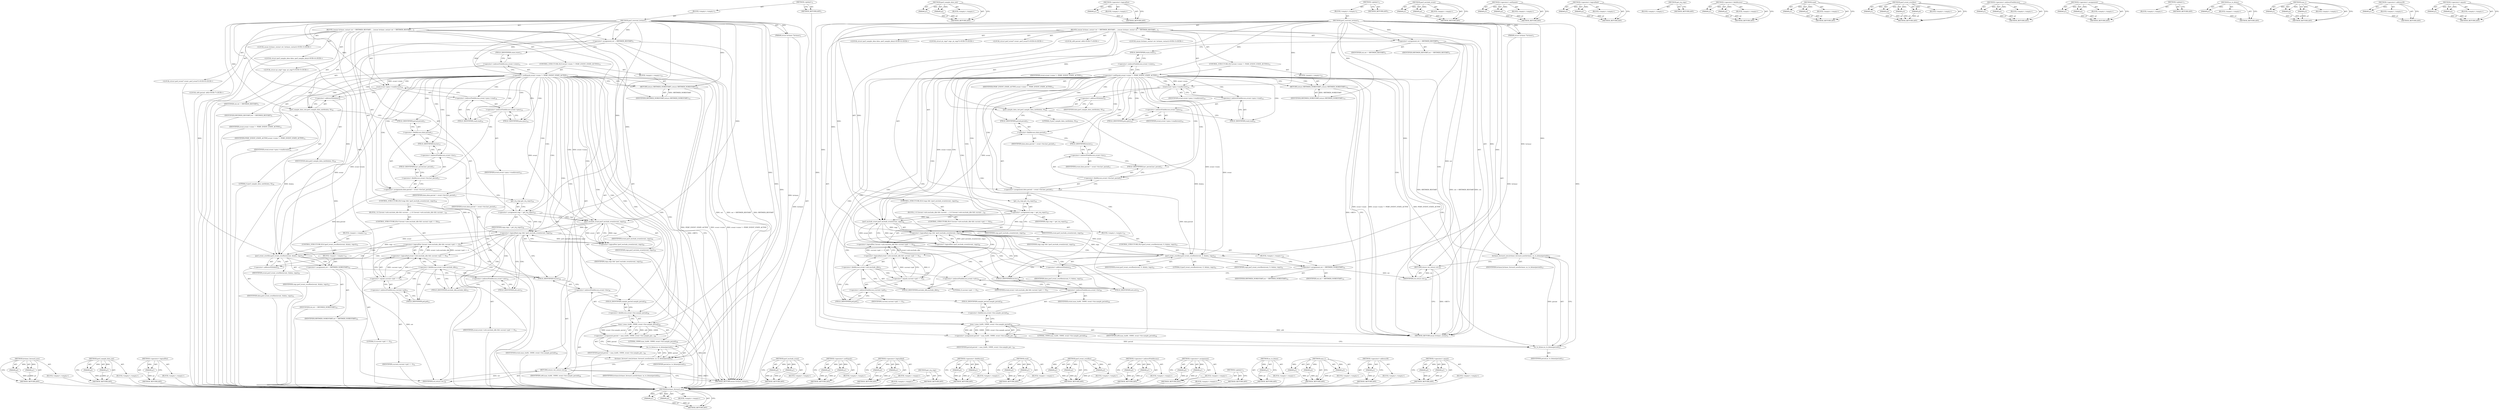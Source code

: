 digraph "&lt;operator&gt;.equals" {
vulnerable_200 [label=<(METHOD,hrtimer_forward_now)>];
vulnerable_201 [label=<(PARAM,p1)>];
vulnerable_202 [label=<(PARAM,p2)>];
vulnerable_203 [label=<(BLOCK,&lt;empty&gt;,&lt;empty&gt;)>];
vulnerable_204 [label=<(METHOD_RETURN,ANY)>];
vulnerable_151 [label=<(METHOD,perf_sample_data_init)>];
vulnerable_152 [label=<(PARAM,p1)>];
vulnerable_153 [label=<(PARAM,p2)>];
vulnerable_154 [label=<(BLOCK,&lt;empty&gt;,&lt;empty&gt;)>];
vulnerable_155 [label=<(METHOD_RETURN,ANY)>];
vulnerable_173 [label=<(METHOD,&lt;operator&gt;.logicalNot)>];
vulnerable_174 [label=<(PARAM,p1)>];
vulnerable_175 [label=<(BLOCK,&lt;empty&gt;,&lt;empty&gt;)>];
vulnerable_176 [label=<(METHOD_RETURN,ANY)>];
vulnerable_6 [label=<(METHOD,&lt;global&gt;)<SUB>1</SUB>>];
vulnerable_7 [label=<(BLOCK,&lt;empty&gt;,&lt;empty&gt;)<SUB>1</SUB>>];
vulnerable_8 [label=<(METHOD,perf_swevent_hrtimer)<SUB>1</SUB>>];
vulnerable_9 [label=<(PARAM,struct hrtimer *hrtimer)<SUB>1</SUB>>];
vulnerable_10 [label=<(BLOCK,{
	enum hrtimer_restart ret = HRTIMER_RESTART;
...,{
	enum hrtimer_restart ret = HRTIMER_RESTART;
...)<SUB>2</SUB>>];
vulnerable_11 [label="<(LOCAL,enum hrtimer_restart ret: hrtimer_restart)<SUB>3</SUB>>"];
vulnerable_12 [label=<(&lt;operator&gt;.assignment,ret = HRTIMER_RESTART)<SUB>3</SUB>>];
vulnerable_13 [label=<(IDENTIFIER,ret,ret = HRTIMER_RESTART)<SUB>3</SUB>>];
vulnerable_14 [label=<(IDENTIFIER,HRTIMER_RESTART,ret = HRTIMER_RESTART)<SUB>3</SUB>>];
vulnerable_15 [label="<(LOCAL,struct perf_sample_data data: perf_sample_data)<SUB>4</SUB>>"];
vulnerable_16 [label="<(LOCAL,struct pt_regs* regs: pt_regs*)<SUB>5</SUB>>"];
vulnerable_17 [label="<(LOCAL,struct perf_event* event: perf_event*)<SUB>6</SUB>>"];
vulnerable_18 [label="<(LOCAL,u64 period: u64)<SUB>7</SUB>>"];
vulnerable_19 [label=<(CONTROL_STRUCTURE,IF,if (event-&gt;state != PERF_EVENT_STATE_ACTIVE))<SUB>11</SUB>>];
vulnerable_20 [label=<(&lt;operator&gt;.notEquals,event-&gt;state != PERF_EVENT_STATE_ACTIVE)<SUB>11</SUB>>];
vulnerable_21 [label=<(&lt;operator&gt;.indirectFieldAccess,event-&gt;state)<SUB>11</SUB>>];
vulnerable_22 [label=<(IDENTIFIER,event,event-&gt;state != PERF_EVENT_STATE_ACTIVE)<SUB>11</SUB>>];
vulnerable_23 [label=<(FIELD_IDENTIFIER,state,state)<SUB>11</SUB>>];
vulnerable_24 [label=<(IDENTIFIER,PERF_EVENT_STATE_ACTIVE,event-&gt;state != PERF_EVENT_STATE_ACTIVE)<SUB>11</SUB>>];
vulnerable_25 [label=<(BLOCK,&lt;empty&gt;,&lt;empty&gt;)<SUB>12</SUB>>];
vulnerable_26 [label=<(RETURN,return HRTIMER_NORESTART;,return HRTIMER_NORESTART;)<SUB>12</SUB>>];
vulnerable_27 [label=<(IDENTIFIER,HRTIMER_NORESTART,return HRTIMER_NORESTART;)<SUB>12</SUB>>];
vulnerable_28 [label=<(read,event-&gt;pmu-&gt;read(event))<SUB>14</SUB>>];
vulnerable_29 [label=<(&lt;operator&gt;.indirectFieldAccess,event-&gt;pmu-&gt;read)<SUB>14</SUB>>];
vulnerable_30 [label=<(&lt;operator&gt;.indirectFieldAccess,event-&gt;pmu)<SUB>14</SUB>>];
vulnerable_31 [label=<(IDENTIFIER,event,event-&gt;pmu-&gt;read(event))<SUB>14</SUB>>];
vulnerable_32 [label=<(FIELD_IDENTIFIER,pmu,pmu)<SUB>14</SUB>>];
vulnerable_33 [label=<(FIELD_IDENTIFIER,read,read)<SUB>14</SUB>>];
vulnerable_34 [label=<(IDENTIFIER,event,event-&gt;pmu-&gt;read(event))<SUB>14</SUB>>];
vulnerable_35 [label=<(perf_sample_data_init,perf_sample_data_init(&amp;data, 0))<SUB>16</SUB>>];
vulnerable_36 [label=<(&lt;operator&gt;.addressOf,&amp;data)<SUB>16</SUB>>];
vulnerable_37 [label=<(IDENTIFIER,data,perf_sample_data_init(&amp;data, 0))<SUB>16</SUB>>];
vulnerable_38 [label=<(LITERAL,0,perf_sample_data_init(&amp;data, 0))<SUB>16</SUB>>];
vulnerable_39 [label=<(&lt;operator&gt;.assignment,data.period = event-&gt;hw.last_period)<SUB>17</SUB>>];
vulnerable_40 [label=<(&lt;operator&gt;.fieldAccess,data.period)<SUB>17</SUB>>];
vulnerable_41 [label=<(IDENTIFIER,data,data.period = event-&gt;hw.last_period)<SUB>17</SUB>>];
vulnerable_42 [label=<(FIELD_IDENTIFIER,period,period)<SUB>17</SUB>>];
vulnerable_43 [label=<(&lt;operator&gt;.fieldAccess,event-&gt;hw.last_period)<SUB>17</SUB>>];
vulnerable_44 [label=<(&lt;operator&gt;.indirectFieldAccess,event-&gt;hw)<SUB>17</SUB>>];
vulnerable_45 [label=<(IDENTIFIER,event,data.period = event-&gt;hw.last_period)<SUB>17</SUB>>];
vulnerable_46 [label=<(FIELD_IDENTIFIER,hw,hw)<SUB>17</SUB>>];
vulnerable_47 [label=<(FIELD_IDENTIFIER,last_period,last_period)<SUB>17</SUB>>];
vulnerable_48 [label=<(&lt;operator&gt;.assignment,regs = get_irq_regs())<SUB>18</SUB>>];
vulnerable_49 [label=<(IDENTIFIER,regs,regs = get_irq_regs())<SUB>18</SUB>>];
vulnerable_50 [label=<(get_irq_regs,get_irq_regs())<SUB>18</SUB>>];
vulnerable_51 [label=<(CONTROL_STRUCTURE,IF,if (regs &amp;&amp; !perf_exclude_event(event, regs)))<SUB>20</SUB>>];
vulnerable_52 [label=<(&lt;operator&gt;.logicalAnd,regs &amp;&amp; !perf_exclude_event(event, regs))<SUB>20</SUB>>];
vulnerable_53 [label=<(IDENTIFIER,regs,regs &amp;&amp; !perf_exclude_event(event, regs))<SUB>20</SUB>>];
vulnerable_54 [label=<(&lt;operator&gt;.logicalNot,!perf_exclude_event(event, regs))<SUB>20</SUB>>];
vulnerable_55 [label=<(perf_exclude_event,perf_exclude_event(event, regs))<SUB>20</SUB>>];
vulnerable_56 [label=<(IDENTIFIER,event,perf_exclude_event(event, regs))<SUB>20</SUB>>];
vulnerable_57 [label=<(IDENTIFIER,regs,perf_exclude_event(event, regs))<SUB>20</SUB>>];
vulnerable_58 [label=<(BLOCK,{
 		if (!(event-&gt;attr.exclude_idle &amp;&amp; current-...,{
 		if (!(event-&gt;attr.exclude_idle &amp;&amp; current-...)<SUB>20</SUB>>];
vulnerable_59 [label=<(CONTROL_STRUCTURE,IF,if (!(event-&gt;attr.exclude_idle &amp;&amp; current-&gt;pid == 0)))<SUB>21</SUB>>];
vulnerable_60 [label=<(&lt;operator&gt;.logicalNot,!(event-&gt;attr.exclude_idle &amp;&amp; current-&gt;pid == 0))<SUB>21</SUB>>];
vulnerable_61 [label=<(&lt;operator&gt;.logicalAnd,event-&gt;attr.exclude_idle &amp;&amp; current-&gt;pid == 0)<SUB>21</SUB>>];
vulnerable_62 [label=<(&lt;operator&gt;.fieldAccess,event-&gt;attr.exclude_idle)<SUB>21</SUB>>];
vulnerable_63 [label=<(&lt;operator&gt;.indirectFieldAccess,event-&gt;attr)<SUB>21</SUB>>];
vulnerable_64 [label=<(IDENTIFIER,event,event-&gt;attr.exclude_idle &amp;&amp; current-&gt;pid == 0)<SUB>21</SUB>>];
vulnerable_65 [label=<(FIELD_IDENTIFIER,attr,attr)<SUB>21</SUB>>];
vulnerable_66 [label=<(FIELD_IDENTIFIER,exclude_idle,exclude_idle)<SUB>21</SUB>>];
vulnerable_67 [label=<(&lt;operator&gt;.equals,current-&gt;pid == 0)<SUB>21</SUB>>];
vulnerable_68 [label=<(&lt;operator&gt;.indirectFieldAccess,current-&gt;pid)<SUB>21</SUB>>];
vulnerable_69 [label=<(IDENTIFIER,current,current-&gt;pid == 0)<SUB>21</SUB>>];
vulnerable_70 [label=<(FIELD_IDENTIFIER,pid,pid)<SUB>21</SUB>>];
vulnerable_71 [label=<(LITERAL,0,current-&gt;pid == 0)<SUB>21</SUB>>];
vulnerable_72 [label=<(BLOCK,&lt;empty&gt;,&lt;empty&gt;)<SUB>22</SUB>>];
vulnerable_73 [label=<(CONTROL_STRUCTURE,IF,if (perf_event_overflow(event, 0, &amp;data, regs)))<SUB>22</SUB>>];
vulnerable_74 [label=<(perf_event_overflow,perf_event_overflow(event, 0, &amp;data, regs))<SUB>22</SUB>>];
vulnerable_75 [label=<(IDENTIFIER,event,perf_event_overflow(event, 0, &amp;data, regs))<SUB>22</SUB>>];
vulnerable_76 [label=<(LITERAL,0,perf_event_overflow(event, 0, &amp;data, regs))<SUB>22</SUB>>];
vulnerable_77 [label=<(&lt;operator&gt;.addressOf,&amp;data)<SUB>22</SUB>>];
vulnerable_78 [label=<(IDENTIFIER,data,perf_event_overflow(event, 0, &amp;data, regs))<SUB>22</SUB>>];
vulnerable_79 [label=<(IDENTIFIER,regs,perf_event_overflow(event, 0, &amp;data, regs))<SUB>22</SUB>>];
vulnerable_80 [label=<(BLOCK,&lt;empty&gt;,&lt;empty&gt;)<SUB>23</SUB>>];
vulnerable_81 [label=<(&lt;operator&gt;.assignment,ret = HRTIMER_NORESTART)<SUB>23</SUB>>];
vulnerable_82 [label=<(IDENTIFIER,ret,ret = HRTIMER_NORESTART)<SUB>23</SUB>>];
vulnerable_83 [label=<(IDENTIFIER,HRTIMER_NORESTART,ret = HRTIMER_NORESTART)<SUB>23</SUB>>];
vulnerable_84 [label=<(&lt;operator&gt;.assignment,period = max_t(u64, 10000, event-&gt;hw.sample_per...)<SUB>26</SUB>>];
vulnerable_85 [label=<(IDENTIFIER,period,period = max_t(u64, 10000, event-&gt;hw.sample_per...)<SUB>26</SUB>>];
vulnerable_86 [label=<(max_t,max_t(u64, 10000, event-&gt;hw.sample_period))<SUB>26</SUB>>];
vulnerable_87 [label=<(IDENTIFIER,u64,max_t(u64, 10000, event-&gt;hw.sample_period))<SUB>26</SUB>>];
vulnerable_88 [label=<(LITERAL,10000,max_t(u64, 10000, event-&gt;hw.sample_period))<SUB>26</SUB>>];
vulnerable_89 [label=<(&lt;operator&gt;.fieldAccess,event-&gt;hw.sample_period)<SUB>26</SUB>>];
vulnerable_90 [label=<(&lt;operator&gt;.indirectFieldAccess,event-&gt;hw)<SUB>26</SUB>>];
vulnerable_91 [label=<(IDENTIFIER,event,max_t(u64, 10000, event-&gt;hw.sample_period))<SUB>26</SUB>>];
vulnerable_92 [label=<(FIELD_IDENTIFIER,hw,hw)<SUB>26</SUB>>];
vulnerable_93 [label=<(FIELD_IDENTIFIER,sample_period,sample_period)<SUB>26</SUB>>];
vulnerable_94 [label=<(hrtimer_forward_now,hrtimer_forward_now(hrtimer, ns_to_ktime(period)))<SUB>27</SUB>>];
vulnerable_95 [label=<(IDENTIFIER,hrtimer,hrtimer_forward_now(hrtimer, ns_to_ktime(period)))<SUB>27</SUB>>];
vulnerable_96 [label=<(ns_to_ktime,ns_to_ktime(period))<SUB>27</SUB>>];
vulnerable_97 [label=<(IDENTIFIER,period,ns_to_ktime(period))<SUB>27</SUB>>];
vulnerable_98 [label=<(RETURN,return ret;,return ret;)<SUB>29</SUB>>];
vulnerable_99 [label=<(IDENTIFIER,ret,return ret;)<SUB>29</SUB>>];
vulnerable_100 [label=<(METHOD_RETURN,enum hrtimer_restart)<SUB>1</SUB>>];
vulnerable_102 [label=<(METHOD_RETURN,ANY)<SUB>1</SUB>>];
vulnerable_177 [label=<(METHOD,perf_exclude_event)>];
vulnerable_178 [label=<(PARAM,p1)>];
vulnerable_179 [label=<(PARAM,p2)>];
vulnerable_180 [label=<(BLOCK,&lt;empty&gt;,&lt;empty&gt;)>];
vulnerable_181 [label=<(METHOD_RETURN,ANY)>];
vulnerable_136 [label=<(METHOD,&lt;operator&gt;.notEquals)>];
vulnerable_137 [label=<(PARAM,p1)>];
vulnerable_138 [label=<(PARAM,p2)>];
vulnerable_139 [label=<(BLOCK,&lt;empty&gt;,&lt;empty&gt;)>];
vulnerable_140 [label=<(METHOD_RETURN,ANY)>];
vulnerable_168 [label=<(METHOD,&lt;operator&gt;.logicalAnd)>];
vulnerable_169 [label=<(PARAM,p1)>];
vulnerable_170 [label=<(PARAM,p2)>];
vulnerable_171 [label=<(BLOCK,&lt;empty&gt;,&lt;empty&gt;)>];
vulnerable_172 [label=<(METHOD_RETURN,ANY)>];
vulnerable_165 [label=<(METHOD,get_irq_regs)>];
vulnerable_166 [label=<(BLOCK,&lt;empty&gt;,&lt;empty&gt;)>];
vulnerable_167 [label=<(METHOD_RETURN,ANY)>];
vulnerable_160 [label=<(METHOD,&lt;operator&gt;.fieldAccess)>];
vulnerable_161 [label=<(PARAM,p1)>];
vulnerable_162 [label=<(PARAM,p2)>];
vulnerable_163 [label=<(BLOCK,&lt;empty&gt;,&lt;empty&gt;)>];
vulnerable_164 [label=<(METHOD_RETURN,ANY)>];
vulnerable_146 [label=<(METHOD,read)>];
vulnerable_147 [label=<(PARAM,p1)>];
vulnerable_148 [label=<(PARAM,p2)>];
vulnerable_149 [label=<(BLOCK,&lt;empty&gt;,&lt;empty&gt;)>];
vulnerable_150 [label=<(METHOD_RETURN,ANY)>];
vulnerable_187 [label=<(METHOD,perf_event_overflow)>];
vulnerable_188 [label=<(PARAM,p1)>];
vulnerable_189 [label=<(PARAM,p2)>];
vulnerable_190 [label=<(PARAM,p3)>];
vulnerable_191 [label=<(PARAM,p4)>];
vulnerable_192 [label=<(BLOCK,&lt;empty&gt;,&lt;empty&gt;)>];
vulnerable_193 [label=<(METHOD_RETURN,ANY)>];
vulnerable_141 [label=<(METHOD,&lt;operator&gt;.indirectFieldAccess)>];
vulnerable_142 [label=<(PARAM,p1)>];
vulnerable_143 [label=<(PARAM,p2)>];
vulnerable_144 [label=<(BLOCK,&lt;empty&gt;,&lt;empty&gt;)>];
vulnerable_145 [label=<(METHOD_RETURN,ANY)>];
vulnerable_131 [label=<(METHOD,&lt;operator&gt;.assignment)>];
vulnerable_132 [label=<(PARAM,p1)>];
vulnerable_133 [label=<(PARAM,p2)>];
vulnerable_134 [label=<(BLOCK,&lt;empty&gt;,&lt;empty&gt;)>];
vulnerable_135 [label=<(METHOD_RETURN,ANY)>];
vulnerable_125 [label=<(METHOD,&lt;global&gt;)<SUB>1</SUB>>];
vulnerable_126 [label=<(BLOCK,&lt;empty&gt;,&lt;empty&gt;)>];
vulnerable_127 [label=<(METHOD_RETURN,ANY)>];
vulnerable_205 [label=<(METHOD,ns_to_ktime)>];
vulnerable_206 [label=<(PARAM,p1)>];
vulnerable_207 [label=<(BLOCK,&lt;empty&gt;,&lt;empty&gt;)>];
vulnerable_208 [label=<(METHOD_RETURN,ANY)>];
vulnerable_194 [label=<(METHOD,max_t)>];
vulnerable_195 [label=<(PARAM,p1)>];
vulnerable_196 [label=<(PARAM,p2)>];
vulnerable_197 [label=<(PARAM,p3)>];
vulnerable_198 [label=<(BLOCK,&lt;empty&gt;,&lt;empty&gt;)>];
vulnerable_199 [label=<(METHOD_RETURN,ANY)>];
vulnerable_156 [label=<(METHOD,&lt;operator&gt;.addressOf)>];
vulnerable_157 [label=<(PARAM,p1)>];
vulnerable_158 [label=<(BLOCK,&lt;empty&gt;,&lt;empty&gt;)>];
vulnerable_159 [label=<(METHOD_RETURN,ANY)>];
vulnerable_182 [label=<(METHOD,&lt;operator&gt;.equals)>];
vulnerable_183 [label=<(PARAM,p1)>];
vulnerable_184 [label=<(PARAM,p2)>];
vulnerable_185 [label=<(BLOCK,&lt;empty&gt;,&lt;empty&gt;)>];
vulnerable_186 [label=<(METHOD_RETURN,ANY)>];
fixed_198 [label=<(METHOD,hrtimer_forward_now)>];
fixed_199 [label=<(PARAM,p1)>];
fixed_200 [label=<(PARAM,p2)>];
fixed_201 [label=<(BLOCK,&lt;empty&gt;,&lt;empty&gt;)>];
fixed_202 [label=<(METHOD_RETURN,ANY)>];
fixed_150 [label=<(METHOD,perf_sample_data_init)>];
fixed_151 [label=<(PARAM,p1)>];
fixed_152 [label=<(PARAM,p2)>];
fixed_153 [label=<(BLOCK,&lt;empty&gt;,&lt;empty&gt;)>];
fixed_154 [label=<(METHOD_RETURN,ANY)>];
fixed_172 [label=<(METHOD,&lt;operator&gt;.logicalNot)>];
fixed_173 [label=<(PARAM,p1)>];
fixed_174 [label=<(BLOCK,&lt;empty&gt;,&lt;empty&gt;)>];
fixed_175 [label=<(METHOD_RETURN,ANY)>];
fixed_6 [label=<(METHOD,&lt;global&gt;)<SUB>1</SUB>>];
fixed_7 [label=<(BLOCK,&lt;empty&gt;,&lt;empty&gt;)<SUB>1</SUB>>];
fixed_8 [label=<(METHOD,perf_swevent_hrtimer)<SUB>1</SUB>>];
fixed_9 [label=<(PARAM,struct hrtimer *hrtimer)<SUB>1</SUB>>];
fixed_10 [label=<(BLOCK,{
	enum hrtimer_restart ret = HRTIMER_RESTART;
...,{
	enum hrtimer_restart ret = HRTIMER_RESTART;
...)<SUB>2</SUB>>];
fixed_11 [label="<(LOCAL,enum hrtimer_restart ret: hrtimer_restart)<SUB>3</SUB>>"];
fixed_12 [label=<(&lt;operator&gt;.assignment,ret = HRTIMER_RESTART)<SUB>3</SUB>>];
fixed_13 [label=<(IDENTIFIER,ret,ret = HRTIMER_RESTART)<SUB>3</SUB>>];
fixed_14 [label=<(IDENTIFIER,HRTIMER_RESTART,ret = HRTIMER_RESTART)<SUB>3</SUB>>];
fixed_15 [label="<(LOCAL,struct perf_sample_data data: perf_sample_data)<SUB>4</SUB>>"];
fixed_16 [label="<(LOCAL,struct pt_regs* regs: pt_regs*)<SUB>5</SUB>>"];
fixed_17 [label="<(LOCAL,struct perf_event* event: perf_event*)<SUB>6</SUB>>"];
fixed_18 [label="<(LOCAL,u64 period: u64)<SUB>7</SUB>>"];
fixed_19 [label=<(CONTROL_STRUCTURE,IF,if (event-&gt;state != PERF_EVENT_STATE_ACTIVE))<SUB>11</SUB>>];
fixed_20 [label=<(&lt;operator&gt;.notEquals,event-&gt;state != PERF_EVENT_STATE_ACTIVE)<SUB>11</SUB>>];
fixed_21 [label=<(&lt;operator&gt;.indirectFieldAccess,event-&gt;state)<SUB>11</SUB>>];
fixed_22 [label=<(IDENTIFIER,event,event-&gt;state != PERF_EVENT_STATE_ACTIVE)<SUB>11</SUB>>];
fixed_23 [label=<(FIELD_IDENTIFIER,state,state)<SUB>11</SUB>>];
fixed_24 [label=<(IDENTIFIER,PERF_EVENT_STATE_ACTIVE,event-&gt;state != PERF_EVENT_STATE_ACTIVE)<SUB>11</SUB>>];
fixed_25 [label=<(BLOCK,&lt;empty&gt;,&lt;empty&gt;)<SUB>12</SUB>>];
fixed_26 [label=<(RETURN,return HRTIMER_NORESTART;,return HRTIMER_NORESTART;)<SUB>12</SUB>>];
fixed_27 [label=<(IDENTIFIER,HRTIMER_NORESTART,return HRTIMER_NORESTART;)<SUB>12</SUB>>];
fixed_28 [label=<(read,event-&gt;pmu-&gt;read(event))<SUB>14</SUB>>];
fixed_29 [label=<(&lt;operator&gt;.indirectFieldAccess,event-&gt;pmu-&gt;read)<SUB>14</SUB>>];
fixed_30 [label=<(&lt;operator&gt;.indirectFieldAccess,event-&gt;pmu)<SUB>14</SUB>>];
fixed_31 [label=<(IDENTIFIER,event,event-&gt;pmu-&gt;read(event))<SUB>14</SUB>>];
fixed_32 [label=<(FIELD_IDENTIFIER,pmu,pmu)<SUB>14</SUB>>];
fixed_33 [label=<(FIELD_IDENTIFIER,read,read)<SUB>14</SUB>>];
fixed_34 [label=<(IDENTIFIER,event,event-&gt;pmu-&gt;read(event))<SUB>14</SUB>>];
fixed_35 [label=<(perf_sample_data_init,perf_sample_data_init(&amp;data, 0))<SUB>16</SUB>>];
fixed_36 [label=<(&lt;operator&gt;.addressOf,&amp;data)<SUB>16</SUB>>];
fixed_37 [label=<(IDENTIFIER,data,perf_sample_data_init(&amp;data, 0))<SUB>16</SUB>>];
fixed_38 [label=<(LITERAL,0,perf_sample_data_init(&amp;data, 0))<SUB>16</SUB>>];
fixed_39 [label=<(&lt;operator&gt;.assignment,data.period = event-&gt;hw.last_period)<SUB>17</SUB>>];
fixed_40 [label=<(&lt;operator&gt;.fieldAccess,data.period)<SUB>17</SUB>>];
fixed_41 [label=<(IDENTIFIER,data,data.period = event-&gt;hw.last_period)<SUB>17</SUB>>];
fixed_42 [label=<(FIELD_IDENTIFIER,period,period)<SUB>17</SUB>>];
fixed_43 [label=<(&lt;operator&gt;.fieldAccess,event-&gt;hw.last_period)<SUB>17</SUB>>];
fixed_44 [label=<(&lt;operator&gt;.indirectFieldAccess,event-&gt;hw)<SUB>17</SUB>>];
fixed_45 [label=<(IDENTIFIER,event,data.period = event-&gt;hw.last_period)<SUB>17</SUB>>];
fixed_46 [label=<(FIELD_IDENTIFIER,hw,hw)<SUB>17</SUB>>];
fixed_47 [label=<(FIELD_IDENTIFIER,last_period,last_period)<SUB>17</SUB>>];
fixed_48 [label=<(&lt;operator&gt;.assignment,regs = get_irq_regs())<SUB>18</SUB>>];
fixed_49 [label=<(IDENTIFIER,regs,regs = get_irq_regs())<SUB>18</SUB>>];
fixed_50 [label=<(get_irq_regs,get_irq_regs())<SUB>18</SUB>>];
fixed_51 [label=<(CONTROL_STRUCTURE,IF,if (regs &amp;&amp; !perf_exclude_event(event, regs)))<SUB>20</SUB>>];
fixed_52 [label=<(&lt;operator&gt;.logicalAnd,regs &amp;&amp; !perf_exclude_event(event, regs))<SUB>20</SUB>>];
fixed_53 [label=<(IDENTIFIER,regs,regs &amp;&amp; !perf_exclude_event(event, regs))<SUB>20</SUB>>];
fixed_54 [label=<(&lt;operator&gt;.logicalNot,!perf_exclude_event(event, regs))<SUB>20</SUB>>];
fixed_55 [label=<(perf_exclude_event,perf_exclude_event(event, regs))<SUB>20</SUB>>];
fixed_56 [label=<(IDENTIFIER,event,perf_exclude_event(event, regs))<SUB>20</SUB>>];
fixed_57 [label=<(IDENTIFIER,regs,perf_exclude_event(event, regs))<SUB>20</SUB>>];
fixed_58 [label=<(BLOCK,{
 		if (!(event-&gt;attr.exclude_idle &amp;&amp; current-...,{
 		if (!(event-&gt;attr.exclude_idle &amp;&amp; current-...)<SUB>20</SUB>>];
fixed_59 [label=<(CONTROL_STRUCTURE,IF,if (!(event-&gt;attr.exclude_idle &amp;&amp; current-&gt;pid == 0)))<SUB>21</SUB>>];
fixed_60 [label=<(&lt;operator&gt;.logicalNot,!(event-&gt;attr.exclude_idle &amp;&amp; current-&gt;pid == 0))<SUB>21</SUB>>];
fixed_61 [label=<(&lt;operator&gt;.logicalAnd,event-&gt;attr.exclude_idle &amp;&amp; current-&gt;pid == 0)<SUB>21</SUB>>];
fixed_62 [label=<(&lt;operator&gt;.fieldAccess,event-&gt;attr.exclude_idle)<SUB>21</SUB>>];
fixed_63 [label=<(&lt;operator&gt;.indirectFieldAccess,event-&gt;attr)<SUB>21</SUB>>];
fixed_64 [label=<(IDENTIFIER,event,event-&gt;attr.exclude_idle &amp;&amp; current-&gt;pid == 0)<SUB>21</SUB>>];
fixed_65 [label=<(FIELD_IDENTIFIER,attr,attr)<SUB>21</SUB>>];
fixed_66 [label=<(FIELD_IDENTIFIER,exclude_idle,exclude_idle)<SUB>21</SUB>>];
fixed_67 [label=<(&lt;operator&gt;.equals,current-&gt;pid == 0)<SUB>21</SUB>>];
fixed_68 [label=<(&lt;operator&gt;.indirectFieldAccess,current-&gt;pid)<SUB>21</SUB>>];
fixed_69 [label=<(IDENTIFIER,current,current-&gt;pid == 0)<SUB>21</SUB>>];
fixed_70 [label=<(FIELD_IDENTIFIER,pid,pid)<SUB>21</SUB>>];
fixed_71 [label=<(LITERAL,0,current-&gt;pid == 0)<SUB>21</SUB>>];
fixed_72 [label=<(BLOCK,&lt;empty&gt;,&lt;empty&gt;)<SUB>22</SUB>>];
fixed_73 [label=<(CONTROL_STRUCTURE,IF,if (perf_event_overflow(event, &amp;data, regs)))<SUB>22</SUB>>];
fixed_74 [label=<(perf_event_overflow,perf_event_overflow(event, &amp;data, regs))<SUB>22</SUB>>];
fixed_75 [label=<(IDENTIFIER,event,perf_event_overflow(event, &amp;data, regs))<SUB>22</SUB>>];
fixed_76 [label=<(&lt;operator&gt;.addressOf,&amp;data)<SUB>22</SUB>>];
fixed_77 [label=<(IDENTIFIER,data,perf_event_overflow(event, &amp;data, regs))<SUB>22</SUB>>];
fixed_78 [label=<(IDENTIFIER,regs,perf_event_overflow(event, &amp;data, regs))<SUB>22</SUB>>];
fixed_79 [label=<(BLOCK,&lt;empty&gt;,&lt;empty&gt;)<SUB>23</SUB>>];
fixed_80 [label=<(&lt;operator&gt;.assignment,ret = HRTIMER_NORESTART)<SUB>23</SUB>>];
fixed_81 [label=<(IDENTIFIER,ret,ret = HRTIMER_NORESTART)<SUB>23</SUB>>];
fixed_82 [label=<(IDENTIFIER,HRTIMER_NORESTART,ret = HRTIMER_NORESTART)<SUB>23</SUB>>];
fixed_83 [label=<(&lt;operator&gt;.assignment,period = max_t(u64, 10000, event-&gt;hw.sample_per...)<SUB>26</SUB>>];
fixed_84 [label=<(IDENTIFIER,period,period = max_t(u64, 10000, event-&gt;hw.sample_per...)<SUB>26</SUB>>];
fixed_85 [label=<(max_t,max_t(u64, 10000, event-&gt;hw.sample_period))<SUB>26</SUB>>];
fixed_86 [label=<(IDENTIFIER,u64,max_t(u64, 10000, event-&gt;hw.sample_period))<SUB>26</SUB>>];
fixed_87 [label=<(LITERAL,10000,max_t(u64, 10000, event-&gt;hw.sample_period))<SUB>26</SUB>>];
fixed_88 [label=<(&lt;operator&gt;.fieldAccess,event-&gt;hw.sample_period)<SUB>26</SUB>>];
fixed_89 [label=<(&lt;operator&gt;.indirectFieldAccess,event-&gt;hw)<SUB>26</SUB>>];
fixed_90 [label=<(IDENTIFIER,event,max_t(u64, 10000, event-&gt;hw.sample_period))<SUB>26</SUB>>];
fixed_91 [label=<(FIELD_IDENTIFIER,hw,hw)<SUB>26</SUB>>];
fixed_92 [label=<(FIELD_IDENTIFIER,sample_period,sample_period)<SUB>26</SUB>>];
fixed_93 [label=<(hrtimer_forward_now,hrtimer_forward_now(hrtimer, ns_to_ktime(period)))<SUB>27</SUB>>];
fixed_94 [label=<(IDENTIFIER,hrtimer,hrtimer_forward_now(hrtimer, ns_to_ktime(period)))<SUB>27</SUB>>];
fixed_95 [label=<(ns_to_ktime,ns_to_ktime(period))<SUB>27</SUB>>];
fixed_96 [label=<(IDENTIFIER,period,ns_to_ktime(period))<SUB>27</SUB>>];
fixed_97 [label=<(RETURN,return ret;,return ret;)<SUB>29</SUB>>];
fixed_98 [label=<(IDENTIFIER,ret,return ret;)<SUB>29</SUB>>];
fixed_99 [label=<(METHOD_RETURN,enum hrtimer_restart)<SUB>1</SUB>>];
fixed_101 [label=<(METHOD_RETURN,ANY)<SUB>1</SUB>>];
fixed_176 [label=<(METHOD,perf_exclude_event)>];
fixed_177 [label=<(PARAM,p1)>];
fixed_178 [label=<(PARAM,p2)>];
fixed_179 [label=<(BLOCK,&lt;empty&gt;,&lt;empty&gt;)>];
fixed_180 [label=<(METHOD_RETURN,ANY)>];
fixed_135 [label=<(METHOD,&lt;operator&gt;.notEquals)>];
fixed_136 [label=<(PARAM,p1)>];
fixed_137 [label=<(PARAM,p2)>];
fixed_138 [label=<(BLOCK,&lt;empty&gt;,&lt;empty&gt;)>];
fixed_139 [label=<(METHOD_RETURN,ANY)>];
fixed_167 [label=<(METHOD,&lt;operator&gt;.logicalAnd)>];
fixed_168 [label=<(PARAM,p1)>];
fixed_169 [label=<(PARAM,p2)>];
fixed_170 [label=<(BLOCK,&lt;empty&gt;,&lt;empty&gt;)>];
fixed_171 [label=<(METHOD_RETURN,ANY)>];
fixed_164 [label=<(METHOD,get_irq_regs)>];
fixed_165 [label=<(BLOCK,&lt;empty&gt;,&lt;empty&gt;)>];
fixed_166 [label=<(METHOD_RETURN,ANY)>];
fixed_159 [label=<(METHOD,&lt;operator&gt;.fieldAccess)>];
fixed_160 [label=<(PARAM,p1)>];
fixed_161 [label=<(PARAM,p2)>];
fixed_162 [label=<(BLOCK,&lt;empty&gt;,&lt;empty&gt;)>];
fixed_163 [label=<(METHOD_RETURN,ANY)>];
fixed_145 [label=<(METHOD,read)>];
fixed_146 [label=<(PARAM,p1)>];
fixed_147 [label=<(PARAM,p2)>];
fixed_148 [label=<(BLOCK,&lt;empty&gt;,&lt;empty&gt;)>];
fixed_149 [label=<(METHOD_RETURN,ANY)>];
fixed_186 [label=<(METHOD,perf_event_overflow)>];
fixed_187 [label=<(PARAM,p1)>];
fixed_188 [label=<(PARAM,p2)>];
fixed_189 [label=<(PARAM,p3)>];
fixed_190 [label=<(BLOCK,&lt;empty&gt;,&lt;empty&gt;)>];
fixed_191 [label=<(METHOD_RETURN,ANY)>];
fixed_140 [label=<(METHOD,&lt;operator&gt;.indirectFieldAccess)>];
fixed_141 [label=<(PARAM,p1)>];
fixed_142 [label=<(PARAM,p2)>];
fixed_143 [label=<(BLOCK,&lt;empty&gt;,&lt;empty&gt;)>];
fixed_144 [label=<(METHOD_RETURN,ANY)>];
fixed_130 [label=<(METHOD,&lt;operator&gt;.assignment)>];
fixed_131 [label=<(PARAM,p1)>];
fixed_132 [label=<(PARAM,p2)>];
fixed_133 [label=<(BLOCK,&lt;empty&gt;,&lt;empty&gt;)>];
fixed_134 [label=<(METHOD_RETURN,ANY)>];
fixed_124 [label=<(METHOD,&lt;global&gt;)<SUB>1</SUB>>];
fixed_125 [label=<(BLOCK,&lt;empty&gt;,&lt;empty&gt;)>];
fixed_126 [label=<(METHOD_RETURN,ANY)>];
fixed_203 [label=<(METHOD,ns_to_ktime)>];
fixed_204 [label=<(PARAM,p1)>];
fixed_205 [label=<(BLOCK,&lt;empty&gt;,&lt;empty&gt;)>];
fixed_206 [label=<(METHOD_RETURN,ANY)>];
fixed_192 [label=<(METHOD,max_t)>];
fixed_193 [label=<(PARAM,p1)>];
fixed_194 [label=<(PARAM,p2)>];
fixed_195 [label=<(PARAM,p3)>];
fixed_196 [label=<(BLOCK,&lt;empty&gt;,&lt;empty&gt;)>];
fixed_197 [label=<(METHOD_RETURN,ANY)>];
fixed_155 [label=<(METHOD,&lt;operator&gt;.addressOf)>];
fixed_156 [label=<(PARAM,p1)>];
fixed_157 [label=<(BLOCK,&lt;empty&gt;,&lt;empty&gt;)>];
fixed_158 [label=<(METHOD_RETURN,ANY)>];
fixed_181 [label=<(METHOD,&lt;operator&gt;.equals)>];
fixed_182 [label=<(PARAM,p1)>];
fixed_183 [label=<(PARAM,p2)>];
fixed_184 [label=<(BLOCK,&lt;empty&gt;,&lt;empty&gt;)>];
fixed_185 [label=<(METHOD_RETURN,ANY)>];
vulnerable_200 -> vulnerable_201  [key=0, label="AST: "];
vulnerable_200 -> vulnerable_201  [key=1, label="DDG: "];
vulnerable_200 -> vulnerable_203  [key=0, label="AST: "];
vulnerable_200 -> vulnerable_202  [key=0, label="AST: "];
vulnerable_200 -> vulnerable_202  [key=1, label="DDG: "];
vulnerable_200 -> vulnerable_204  [key=0, label="AST: "];
vulnerable_200 -> vulnerable_204  [key=1, label="CFG: "];
vulnerable_201 -> vulnerable_204  [key=0, label="DDG: p1"];
vulnerable_202 -> vulnerable_204  [key=0, label="DDG: p2"];
vulnerable_151 -> vulnerable_152  [key=0, label="AST: "];
vulnerable_151 -> vulnerable_152  [key=1, label="DDG: "];
vulnerable_151 -> vulnerable_154  [key=0, label="AST: "];
vulnerable_151 -> vulnerable_153  [key=0, label="AST: "];
vulnerable_151 -> vulnerable_153  [key=1, label="DDG: "];
vulnerable_151 -> vulnerable_155  [key=0, label="AST: "];
vulnerable_151 -> vulnerable_155  [key=1, label="CFG: "];
vulnerable_152 -> vulnerable_155  [key=0, label="DDG: p1"];
vulnerable_153 -> vulnerable_155  [key=0, label="DDG: p2"];
vulnerable_173 -> vulnerable_174  [key=0, label="AST: "];
vulnerable_173 -> vulnerable_174  [key=1, label="DDG: "];
vulnerable_173 -> vulnerable_175  [key=0, label="AST: "];
vulnerable_173 -> vulnerable_176  [key=0, label="AST: "];
vulnerable_173 -> vulnerable_176  [key=1, label="CFG: "];
vulnerable_174 -> vulnerable_176  [key=0, label="DDG: p1"];
vulnerable_6 -> vulnerable_7  [key=0, label="AST: "];
vulnerable_6 -> vulnerable_102  [key=0, label="AST: "];
vulnerable_6 -> vulnerable_102  [key=1, label="CFG: "];
vulnerable_7 -> vulnerable_8  [key=0, label="AST: "];
vulnerable_8 -> vulnerable_9  [key=0, label="AST: "];
vulnerable_8 -> vulnerable_9  [key=1, label="DDG: "];
vulnerable_8 -> vulnerable_10  [key=0, label="AST: "];
vulnerable_8 -> vulnerable_100  [key=0, label="AST: "];
vulnerable_8 -> vulnerable_12  [key=0, label="CFG: "];
vulnerable_8 -> vulnerable_12  [key=1, label="DDG: "];
vulnerable_8 -> vulnerable_48  [key=0, label="DDG: "];
vulnerable_8 -> vulnerable_28  [key=0, label="DDG: "];
vulnerable_8 -> vulnerable_35  [key=0, label="DDG: "];
vulnerable_8 -> vulnerable_94  [key=0, label="DDG: "];
vulnerable_8 -> vulnerable_99  [key=0, label="DDG: "];
vulnerable_8 -> vulnerable_20  [key=0, label="DDG: "];
vulnerable_8 -> vulnerable_26  [key=0, label="DDG: "];
vulnerable_8 -> vulnerable_52  [key=0, label="DDG: "];
vulnerable_8 -> vulnerable_86  [key=0, label="DDG: "];
vulnerable_8 -> vulnerable_96  [key=0, label="DDG: "];
vulnerable_8 -> vulnerable_27  [key=0, label="DDG: "];
vulnerable_8 -> vulnerable_55  [key=0, label="DDG: "];
vulnerable_8 -> vulnerable_67  [key=0, label="DDG: "];
vulnerable_8 -> vulnerable_74  [key=0, label="DDG: "];
vulnerable_8 -> vulnerable_81  [key=0, label="DDG: "];
vulnerable_9 -> vulnerable_100  [key=0, label="DDG: hrtimer"];
vulnerable_9 -> vulnerable_94  [key=0, label="DDG: hrtimer"];
vulnerable_10 -> vulnerable_11  [key=0, label="AST: "];
vulnerable_10 -> vulnerable_12  [key=0, label="AST: "];
vulnerable_10 -> vulnerable_15  [key=0, label="AST: "];
vulnerable_10 -> vulnerable_16  [key=0, label="AST: "];
vulnerable_10 -> vulnerable_17  [key=0, label="AST: "];
vulnerable_10 -> vulnerable_18  [key=0, label="AST: "];
vulnerable_10 -> vulnerable_19  [key=0, label="AST: "];
vulnerable_10 -> vulnerable_28  [key=0, label="AST: "];
vulnerable_10 -> vulnerable_35  [key=0, label="AST: "];
vulnerable_10 -> vulnerable_39  [key=0, label="AST: "];
vulnerable_10 -> vulnerable_48  [key=0, label="AST: "];
vulnerable_10 -> vulnerable_51  [key=0, label="AST: "];
vulnerable_10 -> vulnerable_84  [key=0, label="AST: "];
vulnerable_10 -> vulnerable_94  [key=0, label="AST: "];
vulnerable_10 -> vulnerable_98  [key=0, label="AST: "];
vulnerable_12 -> vulnerable_13  [key=0, label="AST: "];
vulnerable_12 -> vulnerable_14  [key=0, label="AST: "];
vulnerable_12 -> vulnerable_23  [key=0, label="CFG: "];
vulnerable_12 -> vulnerable_100  [key=0, label="DDG: ret"];
vulnerable_12 -> vulnerable_100  [key=1, label="DDG: ret = HRTIMER_RESTART"];
vulnerable_12 -> vulnerable_100  [key=2, label="DDG: HRTIMER_RESTART"];
vulnerable_12 -> vulnerable_99  [key=0, label="DDG: ret"];
vulnerable_19 -> vulnerable_20  [key=0, label="AST: "];
vulnerable_19 -> vulnerable_25  [key=0, label="AST: "];
vulnerable_20 -> vulnerable_21  [key=0, label="AST: "];
vulnerable_20 -> vulnerable_24  [key=0, label="AST: "];
vulnerable_20 -> vulnerable_26  [key=0, label="CFG: "];
vulnerable_20 -> vulnerable_26  [key=1, label="CDG: "];
vulnerable_20 -> vulnerable_32  [key=0, label="CFG: "];
vulnerable_20 -> vulnerable_32  [key=1, label="CDG: "];
vulnerable_20 -> vulnerable_100  [key=0, label="DDG: event-&gt;state"];
vulnerable_20 -> vulnerable_100  [key=1, label="DDG: event-&gt;state != PERF_EVENT_STATE_ACTIVE"];
vulnerable_20 -> vulnerable_100  [key=2, label="DDG: PERF_EVENT_STATE_ACTIVE"];
vulnerable_20 -> vulnerable_28  [key=0, label="DDG: event-&gt;state"];
vulnerable_20 -> vulnerable_28  [key=1, label="CDG: "];
vulnerable_20 -> vulnerable_55  [key=0, label="DDG: event-&gt;state"];
vulnerable_20 -> vulnerable_55  [key=1, label="CDG: "];
vulnerable_20 -> vulnerable_74  [key=0, label="DDG: event-&gt;state"];
vulnerable_20 -> vulnerable_47  [key=0, label="CDG: "];
vulnerable_20 -> vulnerable_30  [key=0, label="CDG: "];
vulnerable_20 -> vulnerable_94  [key=0, label="CDG: "];
vulnerable_20 -> vulnerable_48  [key=0, label="CDG: "];
vulnerable_20 -> vulnerable_96  [key=0, label="CDG: "];
vulnerable_20 -> vulnerable_42  [key=0, label="CDG: "];
vulnerable_20 -> vulnerable_89  [key=0, label="CDG: "];
vulnerable_20 -> vulnerable_98  [key=0, label="CDG: "];
vulnerable_20 -> vulnerable_52  [key=0, label="CDG: "];
vulnerable_20 -> vulnerable_46  [key=0, label="CDG: "];
vulnerable_20 -> vulnerable_84  [key=0, label="CDG: "];
vulnerable_20 -> vulnerable_92  [key=0, label="CDG: "];
vulnerable_20 -> vulnerable_40  [key=0, label="CDG: "];
vulnerable_20 -> vulnerable_29  [key=0, label="CDG: "];
vulnerable_20 -> vulnerable_50  [key=0, label="CDG: "];
vulnerable_20 -> vulnerable_44  [key=0, label="CDG: "];
vulnerable_20 -> vulnerable_35  [key=0, label="CDG: "];
vulnerable_20 -> vulnerable_93  [key=0, label="CDG: "];
vulnerable_20 -> vulnerable_90  [key=0, label="CDG: "];
vulnerable_20 -> vulnerable_43  [key=0, label="CDG: "];
vulnerable_20 -> vulnerable_33  [key=0, label="CDG: "];
vulnerable_20 -> vulnerable_36  [key=0, label="CDG: "];
vulnerable_20 -> vulnerable_39  [key=0, label="CDG: "];
vulnerable_20 -> vulnerable_86  [key=0, label="CDG: "];
vulnerable_20 -> vulnerable_54  [key=0, label="CDG: "];
vulnerable_21 -> vulnerable_22  [key=0, label="AST: "];
vulnerable_21 -> vulnerable_23  [key=0, label="AST: "];
vulnerable_21 -> vulnerable_20  [key=0, label="CFG: "];
vulnerable_23 -> vulnerable_21  [key=0, label="CFG: "];
vulnerable_25 -> vulnerable_26  [key=0, label="AST: "];
vulnerable_26 -> vulnerable_27  [key=0, label="AST: "];
vulnerable_26 -> vulnerable_100  [key=0, label="CFG: "];
vulnerable_26 -> vulnerable_100  [key=1, label="DDG: &lt;RET&gt;"];
vulnerable_27 -> vulnerable_26  [key=0, label="DDG: HRTIMER_NORESTART"];
vulnerable_28 -> vulnerable_29  [key=0, label="AST: "];
vulnerable_28 -> vulnerable_34  [key=0, label="AST: "];
vulnerable_28 -> vulnerable_36  [key=0, label="CFG: "];
vulnerable_28 -> vulnerable_55  [key=0, label="DDG: event"];
vulnerable_28 -> vulnerable_74  [key=0, label="DDG: event"];
vulnerable_29 -> vulnerable_30  [key=0, label="AST: "];
vulnerable_29 -> vulnerable_33  [key=0, label="AST: "];
vulnerable_29 -> vulnerable_28  [key=0, label="CFG: "];
vulnerable_30 -> vulnerable_31  [key=0, label="AST: "];
vulnerable_30 -> vulnerable_32  [key=0, label="AST: "];
vulnerable_30 -> vulnerable_33  [key=0, label="CFG: "];
vulnerable_32 -> vulnerable_30  [key=0, label="CFG: "];
vulnerable_33 -> vulnerable_29  [key=0, label="CFG: "];
vulnerable_35 -> vulnerable_36  [key=0, label="AST: "];
vulnerable_35 -> vulnerable_38  [key=0, label="AST: "];
vulnerable_35 -> vulnerable_42  [key=0, label="CFG: "];
vulnerable_35 -> vulnerable_74  [key=0, label="DDG: &amp;data"];
vulnerable_36 -> vulnerable_37  [key=0, label="AST: "];
vulnerable_36 -> vulnerable_35  [key=0, label="CFG: "];
vulnerable_39 -> vulnerable_40  [key=0, label="AST: "];
vulnerable_39 -> vulnerable_43  [key=0, label="AST: "];
vulnerable_39 -> vulnerable_50  [key=0, label="CFG: "];
vulnerable_39 -> vulnerable_74  [key=0, label="DDG: data.period"];
vulnerable_40 -> vulnerable_41  [key=0, label="AST: "];
vulnerable_40 -> vulnerable_42  [key=0, label="AST: "];
vulnerable_40 -> vulnerable_46  [key=0, label="CFG: "];
vulnerable_42 -> vulnerable_40  [key=0, label="CFG: "];
vulnerable_43 -> vulnerable_44  [key=0, label="AST: "];
vulnerable_43 -> vulnerable_47  [key=0, label="AST: "];
vulnerable_43 -> vulnerable_39  [key=0, label="CFG: "];
vulnerable_44 -> vulnerable_45  [key=0, label="AST: "];
vulnerable_44 -> vulnerable_46  [key=0, label="AST: "];
vulnerable_44 -> vulnerable_47  [key=0, label="CFG: "];
vulnerable_46 -> vulnerable_44  [key=0, label="CFG: "];
vulnerable_47 -> vulnerable_43  [key=0, label="CFG: "];
vulnerable_48 -> vulnerable_49  [key=0, label="AST: "];
vulnerable_48 -> vulnerable_50  [key=0, label="AST: "];
vulnerable_48 -> vulnerable_52  [key=0, label="CFG: "];
vulnerable_48 -> vulnerable_52  [key=1, label="DDG: regs"];
vulnerable_48 -> vulnerable_55  [key=0, label="CFG: "];
vulnerable_48 -> vulnerable_55  [key=1, label="DDG: regs"];
vulnerable_50 -> vulnerable_48  [key=0, label="CFG: "];
vulnerable_51 -> vulnerable_52  [key=0, label="AST: "];
vulnerable_51 -> vulnerable_58  [key=0, label="AST: "];
vulnerable_52 -> vulnerable_53  [key=0, label="AST: "];
vulnerable_52 -> vulnerable_54  [key=0, label="AST: "];
vulnerable_52 -> vulnerable_65  [key=0, label="CFG: "];
vulnerable_52 -> vulnerable_65  [key=1, label="CDG: "];
vulnerable_52 -> vulnerable_92  [key=0, label="CFG: "];
vulnerable_52 -> vulnerable_74  [key=0, label="DDG: regs"];
vulnerable_52 -> vulnerable_60  [key=0, label="CDG: "];
vulnerable_52 -> vulnerable_66  [key=0, label="CDG: "];
vulnerable_52 -> vulnerable_61  [key=0, label="CDG: "];
vulnerable_52 -> vulnerable_63  [key=0, label="CDG: "];
vulnerable_52 -> vulnerable_62  [key=0, label="CDG: "];
vulnerable_54 -> vulnerable_55  [key=0, label="AST: "];
vulnerable_54 -> vulnerable_52  [key=0, label="CFG: "];
vulnerable_54 -> vulnerable_52  [key=1, label="DDG: perf_exclude_event(event, regs)"];
vulnerable_55 -> vulnerable_56  [key=0, label="AST: "];
vulnerable_55 -> vulnerable_57  [key=0, label="AST: "];
vulnerable_55 -> vulnerable_54  [key=0, label="CFG: "];
vulnerable_55 -> vulnerable_54  [key=1, label="DDG: event"];
vulnerable_55 -> vulnerable_54  [key=2, label="DDG: regs"];
vulnerable_55 -> vulnerable_52  [key=0, label="DDG: regs"];
vulnerable_55 -> vulnerable_74  [key=0, label="DDG: event"];
vulnerable_58 -> vulnerable_59  [key=0, label="AST: "];
vulnerable_59 -> vulnerable_60  [key=0, label="AST: "];
vulnerable_59 -> vulnerable_72  [key=0, label="AST: "];
vulnerable_60 -> vulnerable_61  [key=0, label="AST: "];
vulnerable_60 -> vulnerable_77  [key=0, label="CFG: "];
vulnerable_60 -> vulnerable_77  [key=1, label="CDG: "];
vulnerable_60 -> vulnerable_92  [key=0, label="CFG: "];
vulnerable_60 -> vulnerable_74  [key=0, label="CDG: "];
vulnerable_61 -> vulnerable_62  [key=0, label="AST: "];
vulnerable_61 -> vulnerable_67  [key=0, label="AST: "];
vulnerable_61 -> vulnerable_60  [key=0, label="CFG: "];
vulnerable_61 -> vulnerable_60  [key=1, label="DDG: event-&gt;attr.exclude_idle"];
vulnerable_61 -> vulnerable_60  [key=2, label="DDG: current-&gt;pid == 0"];
vulnerable_62 -> vulnerable_63  [key=0, label="AST: "];
vulnerable_62 -> vulnerable_66  [key=0, label="AST: "];
vulnerable_62 -> vulnerable_61  [key=0, label="CFG: "];
vulnerable_62 -> vulnerable_70  [key=0, label="CFG: "];
vulnerable_62 -> vulnerable_70  [key=1, label="CDG: "];
vulnerable_62 -> vulnerable_68  [key=0, label="CDG: "];
vulnerable_62 -> vulnerable_67  [key=0, label="CDG: "];
vulnerable_63 -> vulnerable_64  [key=0, label="AST: "];
vulnerable_63 -> vulnerable_65  [key=0, label="AST: "];
vulnerable_63 -> vulnerable_66  [key=0, label="CFG: "];
vulnerable_65 -> vulnerable_63  [key=0, label="CFG: "];
vulnerable_66 -> vulnerable_62  [key=0, label="CFG: "];
vulnerable_67 -> vulnerable_68  [key=0, label="AST: "];
vulnerable_67 -> vulnerable_71  [key=0, label="AST: "];
vulnerable_67 -> vulnerable_61  [key=0, label="CFG: "];
vulnerable_67 -> vulnerable_61  [key=1, label="DDG: current-&gt;pid"];
vulnerable_67 -> vulnerable_61  [key=2, label="DDG: 0"];
vulnerable_68 -> vulnerable_69  [key=0, label="AST: "];
vulnerable_68 -> vulnerable_70  [key=0, label="AST: "];
vulnerable_68 -> vulnerable_67  [key=0, label="CFG: "];
vulnerable_70 -> vulnerable_68  [key=0, label="CFG: "];
vulnerable_72 -> vulnerable_73  [key=0, label="AST: "];
vulnerable_73 -> vulnerable_74  [key=0, label="AST: "];
vulnerable_73 -> vulnerable_80  [key=0, label="AST: "];
vulnerable_74 -> vulnerable_75  [key=0, label="AST: "];
vulnerable_74 -> vulnerable_76  [key=0, label="AST: "];
vulnerable_74 -> vulnerable_77  [key=0, label="AST: "];
vulnerable_74 -> vulnerable_79  [key=0, label="AST: "];
vulnerable_74 -> vulnerable_81  [key=0, label="CFG: "];
vulnerable_74 -> vulnerable_81  [key=1, label="CDG: "];
vulnerable_74 -> vulnerable_92  [key=0, label="CFG: "];
vulnerable_77 -> vulnerable_78  [key=0, label="AST: "];
vulnerable_77 -> vulnerable_74  [key=0, label="CFG: "];
vulnerable_80 -> vulnerable_81  [key=0, label="AST: "];
vulnerable_81 -> vulnerable_82  [key=0, label="AST: "];
vulnerable_81 -> vulnerable_83  [key=0, label="AST: "];
vulnerable_81 -> vulnerable_92  [key=0, label="CFG: "];
vulnerable_81 -> vulnerable_99  [key=0, label="DDG: ret"];
vulnerable_84 -> vulnerable_85  [key=0, label="AST: "];
vulnerable_84 -> vulnerable_86  [key=0, label="AST: "];
vulnerable_84 -> vulnerable_96  [key=0, label="CFG: "];
vulnerable_84 -> vulnerable_96  [key=1, label="DDG: period"];
vulnerable_86 -> vulnerable_87  [key=0, label="AST: "];
vulnerable_86 -> vulnerable_88  [key=0, label="AST: "];
vulnerable_86 -> vulnerable_89  [key=0, label="AST: "];
vulnerable_86 -> vulnerable_84  [key=0, label="CFG: "];
vulnerable_86 -> vulnerable_84  [key=1, label="DDG: u64"];
vulnerable_86 -> vulnerable_84  [key=2, label="DDG: 10000"];
vulnerable_86 -> vulnerable_84  [key=3, label="DDG: event-&gt;hw.sample_period"];
vulnerable_86 -> vulnerable_100  [key=0, label="DDG: u64"];
vulnerable_89 -> vulnerable_90  [key=0, label="AST: "];
vulnerable_89 -> vulnerable_93  [key=0, label="AST: "];
vulnerable_89 -> vulnerable_86  [key=0, label="CFG: "];
vulnerable_90 -> vulnerable_91  [key=0, label="AST: "];
vulnerable_90 -> vulnerable_92  [key=0, label="AST: "];
vulnerable_90 -> vulnerable_93  [key=0, label="CFG: "];
vulnerable_92 -> vulnerable_90  [key=0, label="CFG: "];
vulnerable_93 -> vulnerable_89  [key=0, label="CFG: "];
vulnerable_94 -> vulnerable_95  [key=0, label="AST: "];
vulnerable_94 -> vulnerable_96  [key=0, label="AST: "];
vulnerable_94 -> vulnerable_98  [key=0, label="CFG: "];
vulnerable_96 -> vulnerable_97  [key=0, label="AST: "];
vulnerable_96 -> vulnerable_94  [key=0, label="CFG: "];
vulnerable_96 -> vulnerable_94  [key=1, label="DDG: period"];
vulnerable_98 -> vulnerable_99  [key=0, label="AST: "];
vulnerable_98 -> vulnerable_100  [key=0, label="CFG: "];
vulnerable_98 -> vulnerable_100  [key=1, label="DDG: &lt;RET&gt;"];
vulnerable_99 -> vulnerable_98  [key=0, label="DDG: ret"];
vulnerable_177 -> vulnerable_178  [key=0, label="AST: "];
vulnerable_177 -> vulnerable_178  [key=1, label="DDG: "];
vulnerable_177 -> vulnerable_180  [key=0, label="AST: "];
vulnerable_177 -> vulnerable_179  [key=0, label="AST: "];
vulnerable_177 -> vulnerable_179  [key=1, label="DDG: "];
vulnerable_177 -> vulnerable_181  [key=0, label="AST: "];
vulnerable_177 -> vulnerable_181  [key=1, label="CFG: "];
vulnerable_178 -> vulnerable_181  [key=0, label="DDG: p1"];
vulnerable_179 -> vulnerable_181  [key=0, label="DDG: p2"];
vulnerable_136 -> vulnerable_137  [key=0, label="AST: "];
vulnerable_136 -> vulnerable_137  [key=1, label="DDG: "];
vulnerable_136 -> vulnerable_139  [key=0, label="AST: "];
vulnerable_136 -> vulnerable_138  [key=0, label="AST: "];
vulnerable_136 -> vulnerable_138  [key=1, label="DDG: "];
vulnerable_136 -> vulnerable_140  [key=0, label="AST: "];
vulnerable_136 -> vulnerable_140  [key=1, label="CFG: "];
vulnerable_137 -> vulnerable_140  [key=0, label="DDG: p1"];
vulnerable_138 -> vulnerable_140  [key=0, label="DDG: p2"];
vulnerable_168 -> vulnerable_169  [key=0, label="AST: "];
vulnerable_168 -> vulnerable_169  [key=1, label="DDG: "];
vulnerable_168 -> vulnerable_171  [key=0, label="AST: "];
vulnerable_168 -> vulnerable_170  [key=0, label="AST: "];
vulnerable_168 -> vulnerable_170  [key=1, label="DDG: "];
vulnerable_168 -> vulnerable_172  [key=0, label="AST: "];
vulnerable_168 -> vulnerable_172  [key=1, label="CFG: "];
vulnerable_169 -> vulnerable_172  [key=0, label="DDG: p1"];
vulnerable_170 -> vulnerable_172  [key=0, label="DDG: p2"];
vulnerable_165 -> vulnerable_166  [key=0, label="AST: "];
vulnerable_165 -> vulnerable_167  [key=0, label="AST: "];
vulnerable_165 -> vulnerable_167  [key=1, label="CFG: "];
vulnerable_160 -> vulnerable_161  [key=0, label="AST: "];
vulnerable_160 -> vulnerable_161  [key=1, label="DDG: "];
vulnerable_160 -> vulnerable_163  [key=0, label="AST: "];
vulnerable_160 -> vulnerable_162  [key=0, label="AST: "];
vulnerable_160 -> vulnerable_162  [key=1, label="DDG: "];
vulnerable_160 -> vulnerable_164  [key=0, label="AST: "];
vulnerable_160 -> vulnerable_164  [key=1, label="CFG: "];
vulnerable_161 -> vulnerable_164  [key=0, label="DDG: p1"];
vulnerable_162 -> vulnerable_164  [key=0, label="DDG: p2"];
vulnerable_146 -> vulnerable_147  [key=0, label="AST: "];
vulnerable_146 -> vulnerable_147  [key=1, label="DDG: "];
vulnerable_146 -> vulnerable_149  [key=0, label="AST: "];
vulnerable_146 -> vulnerable_148  [key=0, label="AST: "];
vulnerable_146 -> vulnerable_148  [key=1, label="DDG: "];
vulnerable_146 -> vulnerable_150  [key=0, label="AST: "];
vulnerable_146 -> vulnerable_150  [key=1, label="CFG: "];
vulnerable_147 -> vulnerable_150  [key=0, label="DDG: p1"];
vulnerable_148 -> vulnerable_150  [key=0, label="DDG: p2"];
vulnerable_187 -> vulnerable_188  [key=0, label="AST: "];
vulnerable_187 -> vulnerable_188  [key=1, label="DDG: "];
vulnerable_187 -> vulnerable_192  [key=0, label="AST: "];
vulnerable_187 -> vulnerable_189  [key=0, label="AST: "];
vulnerable_187 -> vulnerable_189  [key=1, label="DDG: "];
vulnerable_187 -> vulnerable_193  [key=0, label="AST: "];
vulnerable_187 -> vulnerable_193  [key=1, label="CFG: "];
vulnerable_187 -> vulnerable_190  [key=0, label="AST: "];
vulnerable_187 -> vulnerable_190  [key=1, label="DDG: "];
vulnerable_187 -> vulnerable_191  [key=0, label="AST: "];
vulnerable_187 -> vulnerable_191  [key=1, label="DDG: "];
vulnerable_188 -> vulnerable_193  [key=0, label="DDG: p1"];
vulnerable_189 -> vulnerable_193  [key=0, label="DDG: p2"];
vulnerable_190 -> vulnerable_193  [key=0, label="DDG: p3"];
vulnerable_191 -> vulnerable_193  [key=0, label="DDG: p4"];
vulnerable_141 -> vulnerable_142  [key=0, label="AST: "];
vulnerable_141 -> vulnerable_142  [key=1, label="DDG: "];
vulnerable_141 -> vulnerable_144  [key=0, label="AST: "];
vulnerable_141 -> vulnerable_143  [key=0, label="AST: "];
vulnerable_141 -> vulnerable_143  [key=1, label="DDG: "];
vulnerable_141 -> vulnerable_145  [key=0, label="AST: "];
vulnerable_141 -> vulnerable_145  [key=1, label="CFG: "];
vulnerable_142 -> vulnerable_145  [key=0, label="DDG: p1"];
vulnerable_143 -> vulnerable_145  [key=0, label="DDG: p2"];
vulnerable_131 -> vulnerable_132  [key=0, label="AST: "];
vulnerable_131 -> vulnerable_132  [key=1, label="DDG: "];
vulnerable_131 -> vulnerable_134  [key=0, label="AST: "];
vulnerable_131 -> vulnerable_133  [key=0, label="AST: "];
vulnerable_131 -> vulnerable_133  [key=1, label="DDG: "];
vulnerable_131 -> vulnerable_135  [key=0, label="AST: "];
vulnerable_131 -> vulnerable_135  [key=1, label="CFG: "];
vulnerable_132 -> vulnerable_135  [key=0, label="DDG: p1"];
vulnerable_133 -> vulnerable_135  [key=0, label="DDG: p2"];
vulnerable_125 -> vulnerable_126  [key=0, label="AST: "];
vulnerable_125 -> vulnerable_127  [key=0, label="AST: "];
vulnerable_125 -> vulnerable_127  [key=1, label="CFG: "];
vulnerable_205 -> vulnerable_206  [key=0, label="AST: "];
vulnerable_205 -> vulnerable_206  [key=1, label="DDG: "];
vulnerable_205 -> vulnerable_207  [key=0, label="AST: "];
vulnerable_205 -> vulnerable_208  [key=0, label="AST: "];
vulnerable_205 -> vulnerable_208  [key=1, label="CFG: "];
vulnerable_206 -> vulnerable_208  [key=0, label="DDG: p1"];
vulnerable_194 -> vulnerable_195  [key=0, label="AST: "];
vulnerable_194 -> vulnerable_195  [key=1, label="DDG: "];
vulnerable_194 -> vulnerable_198  [key=0, label="AST: "];
vulnerable_194 -> vulnerable_196  [key=0, label="AST: "];
vulnerable_194 -> vulnerable_196  [key=1, label="DDG: "];
vulnerable_194 -> vulnerable_199  [key=0, label="AST: "];
vulnerable_194 -> vulnerable_199  [key=1, label="CFG: "];
vulnerable_194 -> vulnerable_197  [key=0, label="AST: "];
vulnerable_194 -> vulnerable_197  [key=1, label="DDG: "];
vulnerable_195 -> vulnerable_199  [key=0, label="DDG: p1"];
vulnerable_196 -> vulnerable_199  [key=0, label="DDG: p2"];
vulnerable_197 -> vulnerable_199  [key=0, label="DDG: p3"];
vulnerable_156 -> vulnerable_157  [key=0, label="AST: "];
vulnerable_156 -> vulnerable_157  [key=1, label="DDG: "];
vulnerable_156 -> vulnerable_158  [key=0, label="AST: "];
vulnerable_156 -> vulnerable_159  [key=0, label="AST: "];
vulnerable_156 -> vulnerable_159  [key=1, label="CFG: "];
vulnerable_157 -> vulnerable_159  [key=0, label="DDG: p1"];
vulnerable_182 -> vulnerable_183  [key=0, label="AST: "];
vulnerable_182 -> vulnerable_183  [key=1, label="DDG: "];
vulnerable_182 -> vulnerable_185  [key=0, label="AST: "];
vulnerable_182 -> vulnerable_184  [key=0, label="AST: "];
vulnerable_182 -> vulnerable_184  [key=1, label="DDG: "];
vulnerable_182 -> vulnerable_186  [key=0, label="AST: "];
vulnerable_182 -> vulnerable_186  [key=1, label="CFG: "];
vulnerable_183 -> vulnerable_186  [key=0, label="DDG: p1"];
vulnerable_184 -> vulnerable_186  [key=0, label="DDG: p2"];
fixed_198 -> fixed_199  [key=0, label="AST: "];
fixed_198 -> fixed_199  [key=1, label="DDG: "];
fixed_198 -> fixed_201  [key=0, label="AST: "];
fixed_198 -> fixed_200  [key=0, label="AST: "];
fixed_198 -> fixed_200  [key=1, label="DDG: "];
fixed_198 -> fixed_202  [key=0, label="AST: "];
fixed_198 -> fixed_202  [key=1, label="CFG: "];
fixed_199 -> fixed_202  [key=0, label="DDG: p1"];
fixed_200 -> fixed_202  [key=0, label="DDG: p2"];
fixed_201 -> vulnerable_200  [key=0];
fixed_202 -> vulnerable_200  [key=0];
fixed_150 -> fixed_151  [key=0, label="AST: "];
fixed_150 -> fixed_151  [key=1, label="DDG: "];
fixed_150 -> fixed_153  [key=0, label="AST: "];
fixed_150 -> fixed_152  [key=0, label="AST: "];
fixed_150 -> fixed_152  [key=1, label="DDG: "];
fixed_150 -> fixed_154  [key=0, label="AST: "];
fixed_150 -> fixed_154  [key=1, label="CFG: "];
fixed_151 -> fixed_154  [key=0, label="DDG: p1"];
fixed_152 -> fixed_154  [key=0, label="DDG: p2"];
fixed_153 -> vulnerable_200  [key=0];
fixed_154 -> vulnerable_200  [key=0];
fixed_172 -> fixed_173  [key=0, label="AST: "];
fixed_172 -> fixed_173  [key=1, label="DDG: "];
fixed_172 -> fixed_174  [key=0, label="AST: "];
fixed_172 -> fixed_175  [key=0, label="AST: "];
fixed_172 -> fixed_175  [key=1, label="CFG: "];
fixed_173 -> fixed_175  [key=0, label="DDG: p1"];
fixed_174 -> vulnerable_200  [key=0];
fixed_175 -> vulnerable_200  [key=0];
fixed_6 -> fixed_7  [key=0, label="AST: "];
fixed_6 -> fixed_101  [key=0, label="AST: "];
fixed_6 -> fixed_101  [key=1, label="CFG: "];
fixed_7 -> fixed_8  [key=0, label="AST: "];
fixed_8 -> fixed_9  [key=0, label="AST: "];
fixed_8 -> fixed_9  [key=1, label="DDG: "];
fixed_8 -> fixed_10  [key=0, label="AST: "];
fixed_8 -> fixed_99  [key=0, label="AST: "];
fixed_8 -> fixed_12  [key=0, label="CFG: "];
fixed_8 -> fixed_12  [key=1, label="DDG: "];
fixed_8 -> fixed_48  [key=0, label="DDG: "];
fixed_8 -> fixed_28  [key=0, label="DDG: "];
fixed_8 -> fixed_35  [key=0, label="DDG: "];
fixed_8 -> fixed_93  [key=0, label="DDG: "];
fixed_8 -> fixed_98  [key=0, label="DDG: "];
fixed_8 -> fixed_20  [key=0, label="DDG: "];
fixed_8 -> fixed_26  [key=0, label="DDG: "];
fixed_8 -> fixed_52  [key=0, label="DDG: "];
fixed_8 -> fixed_85  [key=0, label="DDG: "];
fixed_8 -> fixed_95  [key=0, label="DDG: "];
fixed_8 -> fixed_27  [key=0, label="DDG: "];
fixed_8 -> fixed_55  [key=0, label="DDG: "];
fixed_8 -> fixed_67  [key=0, label="DDG: "];
fixed_8 -> fixed_74  [key=0, label="DDG: "];
fixed_8 -> fixed_80  [key=0, label="DDG: "];
fixed_9 -> fixed_99  [key=0, label="DDG: hrtimer"];
fixed_9 -> fixed_93  [key=0, label="DDG: hrtimer"];
fixed_10 -> fixed_11  [key=0, label="AST: "];
fixed_10 -> fixed_12  [key=0, label="AST: "];
fixed_10 -> fixed_15  [key=0, label="AST: "];
fixed_10 -> fixed_16  [key=0, label="AST: "];
fixed_10 -> fixed_17  [key=0, label="AST: "];
fixed_10 -> fixed_18  [key=0, label="AST: "];
fixed_10 -> fixed_19  [key=0, label="AST: "];
fixed_10 -> fixed_28  [key=0, label="AST: "];
fixed_10 -> fixed_35  [key=0, label="AST: "];
fixed_10 -> fixed_39  [key=0, label="AST: "];
fixed_10 -> fixed_48  [key=0, label="AST: "];
fixed_10 -> fixed_51  [key=0, label="AST: "];
fixed_10 -> fixed_83  [key=0, label="AST: "];
fixed_10 -> fixed_93  [key=0, label="AST: "];
fixed_10 -> fixed_97  [key=0, label="AST: "];
fixed_11 -> vulnerable_200  [key=0];
fixed_12 -> fixed_13  [key=0, label="AST: "];
fixed_12 -> fixed_14  [key=0, label="AST: "];
fixed_12 -> fixed_23  [key=0, label="CFG: "];
fixed_12 -> fixed_99  [key=0, label="DDG: ret"];
fixed_12 -> fixed_99  [key=1, label="DDG: ret = HRTIMER_RESTART"];
fixed_12 -> fixed_99  [key=2, label="DDG: HRTIMER_RESTART"];
fixed_12 -> fixed_98  [key=0, label="DDG: ret"];
fixed_13 -> vulnerable_200  [key=0];
fixed_14 -> vulnerable_200  [key=0];
fixed_15 -> vulnerable_200  [key=0];
fixed_16 -> vulnerable_200  [key=0];
fixed_17 -> vulnerable_200  [key=0];
fixed_18 -> vulnerable_200  [key=0];
fixed_19 -> fixed_20  [key=0, label="AST: "];
fixed_19 -> fixed_25  [key=0, label="AST: "];
fixed_20 -> fixed_21  [key=0, label="AST: "];
fixed_20 -> fixed_24  [key=0, label="AST: "];
fixed_20 -> fixed_26  [key=0, label="CFG: "];
fixed_20 -> fixed_26  [key=1, label="CDG: "];
fixed_20 -> fixed_32  [key=0, label="CFG: "];
fixed_20 -> fixed_32  [key=1, label="CDG: "];
fixed_20 -> fixed_99  [key=0, label="DDG: event-&gt;state"];
fixed_20 -> fixed_99  [key=1, label="DDG: event-&gt;state != PERF_EVENT_STATE_ACTIVE"];
fixed_20 -> fixed_99  [key=2, label="DDG: PERF_EVENT_STATE_ACTIVE"];
fixed_20 -> fixed_28  [key=0, label="DDG: event-&gt;state"];
fixed_20 -> fixed_28  [key=1, label="CDG: "];
fixed_20 -> fixed_55  [key=0, label="DDG: event-&gt;state"];
fixed_20 -> fixed_55  [key=1, label="CDG: "];
fixed_20 -> fixed_74  [key=0, label="DDG: event-&gt;state"];
fixed_20 -> fixed_47  [key=0, label="CDG: "];
fixed_20 -> fixed_30  [key=0, label="CDG: "];
fixed_20 -> fixed_48  [key=0, label="CDG: "];
fixed_20 -> fixed_42  [key=0, label="CDG: "];
fixed_20 -> fixed_89  [key=0, label="CDG: "];
fixed_20 -> fixed_52  [key=0, label="CDG: "];
fixed_20 -> fixed_46  [key=0, label="CDG: "];
fixed_20 -> fixed_85  [key=0, label="CDG: "];
fixed_20 -> fixed_95  [key=0, label="CDG: "];
fixed_20 -> fixed_92  [key=0, label="CDG: "];
fixed_20 -> fixed_40  [key=0, label="CDG: "];
fixed_20 -> fixed_29  [key=0, label="CDG: "];
fixed_20 -> fixed_50  [key=0, label="CDG: "];
fixed_20 -> fixed_97  [key=0, label="CDG: "];
fixed_20 -> fixed_91  [key=0, label="CDG: "];
fixed_20 -> fixed_44  [key=0, label="CDG: "];
fixed_20 -> fixed_35  [key=0, label="CDG: "];
fixed_20 -> fixed_93  [key=0, label="CDG: "];
fixed_20 -> fixed_43  [key=0, label="CDG: "];
fixed_20 -> fixed_33  [key=0, label="CDG: "];
fixed_20 -> fixed_83  [key=0, label="CDG: "];
fixed_20 -> fixed_36  [key=0, label="CDG: "];
fixed_20 -> fixed_88  [key=0, label="CDG: "];
fixed_20 -> fixed_39  [key=0, label="CDG: "];
fixed_20 -> fixed_54  [key=0, label="CDG: "];
fixed_21 -> fixed_22  [key=0, label="AST: "];
fixed_21 -> fixed_23  [key=0, label="AST: "];
fixed_21 -> fixed_20  [key=0, label="CFG: "];
fixed_22 -> vulnerable_200  [key=0];
fixed_23 -> fixed_21  [key=0, label="CFG: "];
fixed_24 -> vulnerable_200  [key=0];
fixed_25 -> fixed_26  [key=0, label="AST: "];
fixed_26 -> fixed_27  [key=0, label="AST: "];
fixed_26 -> fixed_99  [key=0, label="CFG: "];
fixed_26 -> fixed_99  [key=1, label="DDG: &lt;RET&gt;"];
fixed_27 -> fixed_26  [key=0, label="DDG: HRTIMER_NORESTART"];
fixed_28 -> fixed_29  [key=0, label="AST: "];
fixed_28 -> fixed_34  [key=0, label="AST: "];
fixed_28 -> fixed_36  [key=0, label="CFG: "];
fixed_28 -> fixed_55  [key=0, label="DDG: event"];
fixed_28 -> fixed_74  [key=0, label="DDG: event"];
fixed_29 -> fixed_30  [key=0, label="AST: "];
fixed_29 -> fixed_33  [key=0, label="AST: "];
fixed_29 -> fixed_28  [key=0, label="CFG: "];
fixed_30 -> fixed_31  [key=0, label="AST: "];
fixed_30 -> fixed_32  [key=0, label="AST: "];
fixed_30 -> fixed_33  [key=0, label="CFG: "];
fixed_31 -> vulnerable_200  [key=0];
fixed_32 -> fixed_30  [key=0, label="CFG: "];
fixed_33 -> fixed_29  [key=0, label="CFG: "];
fixed_34 -> vulnerable_200  [key=0];
fixed_35 -> fixed_36  [key=0, label="AST: "];
fixed_35 -> fixed_38  [key=0, label="AST: "];
fixed_35 -> fixed_42  [key=0, label="CFG: "];
fixed_35 -> fixed_74  [key=0, label="DDG: &amp;data"];
fixed_36 -> fixed_37  [key=0, label="AST: "];
fixed_36 -> fixed_35  [key=0, label="CFG: "];
fixed_37 -> vulnerable_200  [key=0];
fixed_38 -> vulnerable_200  [key=0];
fixed_39 -> fixed_40  [key=0, label="AST: "];
fixed_39 -> fixed_43  [key=0, label="AST: "];
fixed_39 -> fixed_50  [key=0, label="CFG: "];
fixed_39 -> fixed_74  [key=0, label="DDG: data.period"];
fixed_40 -> fixed_41  [key=0, label="AST: "];
fixed_40 -> fixed_42  [key=0, label="AST: "];
fixed_40 -> fixed_46  [key=0, label="CFG: "];
fixed_41 -> vulnerable_200  [key=0];
fixed_42 -> fixed_40  [key=0, label="CFG: "];
fixed_43 -> fixed_44  [key=0, label="AST: "];
fixed_43 -> fixed_47  [key=0, label="AST: "];
fixed_43 -> fixed_39  [key=0, label="CFG: "];
fixed_44 -> fixed_45  [key=0, label="AST: "];
fixed_44 -> fixed_46  [key=0, label="AST: "];
fixed_44 -> fixed_47  [key=0, label="CFG: "];
fixed_45 -> vulnerable_200  [key=0];
fixed_46 -> fixed_44  [key=0, label="CFG: "];
fixed_47 -> fixed_43  [key=0, label="CFG: "];
fixed_48 -> fixed_49  [key=0, label="AST: "];
fixed_48 -> fixed_50  [key=0, label="AST: "];
fixed_48 -> fixed_52  [key=0, label="CFG: "];
fixed_48 -> fixed_52  [key=1, label="DDG: regs"];
fixed_48 -> fixed_55  [key=0, label="CFG: "];
fixed_48 -> fixed_55  [key=1, label="DDG: regs"];
fixed_49 -> vulnerable_200  [key=0];
fixed_50 -> fixed_48  [key=0, label="CFG: "];
fixed_51 -> fixed_52  [key=0, label="AST: "];
fixed_51 -> fixed_58  [key=0, label="AST: "];
fixed_52 -> fixed_53  [key=0, label="AST: "];
fixed_52 -> fixed_54  [key=0, label="AST: "];
fixed_52 -> fixed_65  [key=0, label="CFG: "];
fixed_52 -> fixed_65  [key=1, label="CDG: "];
fixed_52 -> fixed_91  [key=0, label="CFG: "];
fixed_52 -> fixed_74  [key=0, label="DDG: regs"];
fixed_52 -> fixed_60  [key=0, label="CDG: "];
fixed_52 -> fixed_66  [key=0, label="CDG: "];
fixed_52 -> fixed_61  [key=0, label="CDG: "];
fixed_52 -> fixed_63  [key=0, label="CDG: "];
fixed_52 -> fixed_62  [key=0, label="CDG: "];
fixed_53 -> vulnerable_200  [key=0];
fixed_54 -> fixed_55  [key=0, label="AST: "];
fixed_54 -> fixed_52  [key=0, label="CFG: "];
fixed_54 -> fixed_52  [key=1, label="DDG: perf_exclude_event(event, regs)"];
fixed_55 -> fixed_56  [key=0, label="AST: "];
fixed_55 -> fixed_57  [key=0, label="AST: "];
fixed_55 -> fixed_54  [key=0, label="CFG: "];
fixed_55 -> fixed_54  [key=1, label="DDG: event"];
fixed_55 -> fixed_54  [key=2, label="DDG: regs"];
fixed_55 -> fixed_52  [key=0, label="DDG: regs"];
fixed_55 -> fixed_74  [key=0, label="DDG: event"];
fixed_56 -> vulnerable_200  [key=0];
fixed_57 -> vulnerable_200  [key=0];
fixed_58 -> fixed_59  [key=0, label="AST: "];
fixed_59 -> fixed_60  [key=0, label="AST: "];
fixed_59 -> fixed_72  [key=0, label="AST: "];
fixed_60 -> fixed_61  [key=0, label="AST: "];
fixed_60 -> fixed_76  [key=0, label="CFG: "];
fixed_60 -> fixed_76  [key=1, label="CDG: "];
fixed_60 -> fixed_91  [key=0, label="CFG: "];
fixed_60 -> fixed_74  [key=0, label="CDG: "];
fixed_61 -> fixed_62  [key=0, label="AST: "];
fixed_61 -> fixed_67  [key=0, label="AST: "];
fixed_61 -> fixed_60  [key=0, label="CFG: "];
fixed_61 -> fixed_60  [key=1, label="DDG: event-&gt;attr.exclude_idle"];
fixed_61 -> fixed_60  [key=2, label="DDG: current-&gt;pid == 0"];
fixed_62 -> fixed_63  [key=0, label="AST: "];
fixed_62 -> fixed_66  [key=0, label="AST: "];
fixed_62 -> fixed_61  [key=0, label="CFG: "];
fixed_62 -> fixed_70  [key=0, label="CFG: "];
fixed_62 -> fixed_70  [key=1, label="CDG: "];
fixed_62 -> fixed_68  [key=0, label="CDG: "];
fixed_62 -> fixed_67  [key=0, label="CDG: "];
fixed_63 -> fixed_64  [key=0, label="AST: "];
fixed_63 -> fixed_65  [key=0, label="AST: "];
fixed_63 -> fixed_66  [key=0, label="CFG: "];
fixed_64 -> vulnerable_200  [key=0];
fixed_65 -> fixed_63  [key=0, label="CFG: "];
fixed_66 -> fixed_62  [key=0, label="CFG: "];
fixed_67 -> fixed_68  [key=0, label="AST: "];
fixed_67 -> fixed_71  [key=0, label="AST: "];
fixed_67 -> fixed_61  [key=0, label="CFG: "];
fixed_67 -> fixed_61  [key=1, label="DDG: current-&gt;pid"];
fixed_67 -> fixed_61  [key=2, label="DDG: 0"];
fixed_68 -> fixed_69  [key=0, label="AST: "];
fixed_68 -> fixed_70  [key=0, label="AST: "];
fixed_68 -> fixed_67  [key=0, label="CFG: "];
fixed_69 -> vulnerable_200  [key=0];
fixed_70 -> fixed_68  [key=0, label="CFG: "];
fixed_71 -> vulnerable_200  [key=0];
fixed_72 -> fixed_73  [key=0, label="AST: "];
fixed_73 -> fixed_74  [key=0, label="AST: "];
fixed_73 -> fixed_79  [key=0, label="AST: "];
fixed_74 -> fixed_75  [key=0, label="AST: "];
fixed_74 -> fixed_76  [key=0, label="AST: "];
fixed_74 -> fixed_78  [key=0, label="AST: "];
fixed_74 -> fixed_80  [key=0, label="CFG: "];
fixed_74 -> fixed_80  [key=1, label="CDG: "];
fixed_74 -> fixed_91  [key=0, label="CFG: "];
fixed_75 -> vulnerable_200  [key=0];
fixed_76 -> fixed_77  [key=0, label="AST: "];
fixed_76 -> fixed_74  [key=0, label="CFG: "];
fixed_77 -> vulnerable_200  [key=0];
fixed_78 -> vulnerable_200  [key=0];
fixed_79 -> fixed_80  [key=0, label="AST: "];
fixed_80 -> fixed_81  [key=0, label="AST: "];
fixed_80 -> fixed_82  [key=0, label="AST: "];
fixed_80 -> fixed_91  [key=0, label="CFG: "];
fixed_80 -> fixed_98  [key=0, label="DDG: ret"];
fixed_81 -> vulnerable_200  [key=0];
fixed_82 -> vulnerable_200  [key=0];
fixed_83 -> fixed_84  [key=0, label="AST: "];
fixed_83 -> fixed_85  [key=0, label="AST: "];
fixed_83 -> fixed_95  [key=0, label="CFG: "];
fixed_83 -> fixed_95  [key=1, label="DDG: period"];
fixed_84 -> vulnerable_200  [key=0];
fixed_85 -> fixed_86  [key=0, label="AST: "];
fixed_85 -> fixed_87  [key=0, label="AST: "];
fixed_85 -> fixed_88  [key=0, label="AST: "];
fixed_85 -> fixed_83  [key=0, label="CFG: "];
fixed_85 -> fixed_83  [key=1, label="DDG: u64"];
fixed_85 -> fixed_83  [key=2, label="DDG: 10000"];
fixed_85 -> fixed_83  [key=3, label="DDG: event-&gt;hw.sample_period"];
fixed_85 -> fixed_99  [key=0, label="DDG: u64"];
fixed_86 -> vulnerable_200  [key=0];
fixed_87 -> vulnerable_200  [key=0];
fixed_88 -> fixed_89  [key=0, label="AST: "];
fixed_88 -> fixed_92  [key=0, label="AST: "];
fixed_88 -> fixed_85  [key=0, label="CFG: "];
fixed_89 -> fixed_90  [key=0, label="AST: "];
fixed_89 -> fixed_91  [key=0, label="AST: "];
fixed_89 -> fixed_92  [key=0, label="CFG: "];
fixed_90 -> vulnerable_200  [key=0];
fixed_91 -> fixed_89  [key=0, label="CFG: "];
fixed_92 -> fixed_88  [key=0, label="CFG: "];
fixed_93 -> fixed_94  [key=0, label="AST: "];
fixed_93 -> fixed_95  [key=0, label="AST: "];
fixed_93 -> fixed_97  [key=0, label="CFG: "];
fixed_94 -> vulnerable_200  [key=0];
fixed_95 -> fixed_96  [key=0, label="AST: "];
fixed_95 -> fixed_93  [key=0, label="CFG: "];
fixed_95 -> fixed_93  [key=1, label="DDG: period"];
fixed_96 -> vulnerable_200  [key=0];
fixed_97 -> fixed_98  [key=0, label="AST: "];
fixed_97 -> fixed_99  [key=0, label="CFG: "];
fixed_97 -> fixed_99  [key=1, label="DDG: &lt;RET&gt;"];
fixed_98 -> fixed_97  [key=0, label="DDG: ret"];
fixed_99 -> vulnerable_200  [key=0];
fixed_101 -> vulnerable_200  [key=0];
fixed_176 -> fixed_177  [key=0, label="AST: "];
fixed_176 -> fixed_177  [key=1, label="DDG: "];
fixed_176 -> fixed_179  [key=0, label="AST: "];
fixed_176 -> fixed_178  [key=0, label="AST: "];
fixed_176 -> fixed_178  [key=1, label="DDG: "];
fixed_176 -> fixed_180  [key=0, label="AST: "];
fixed_176 -> fixed_180  [key=1, label="CFG: "];
fixed_177 -> fixed_180  [key=0, label="DDG: p1"];
fixed_178 -> fixed_180  [key=0, label="DDG: p2"];
fixed_179 -> vulnerable_200  [key=0];
fixed_180 -> vulnerable_200  [key=0];
fixed_135 -> fixed_136  [key=0, label="AST: "];
fixed_135 -> fixed_136  [key=1, label="DDG: "];
fixed_135 -> fixed_138  [key=0, label="AST: "];
fixed_135 -> fixed_137  [key=0, label="AST: "];
fixed_135 -> fixed_137  [key=1, label="DDG: "];
fixed_135 -> fixed_139  [key=0, label="AST: "];
fixed_135 -> fixed_139  [key=1, label="CFG: "];
fixed_136 -> fixed_139  [key=0, label="DDG: p1"];
fixed_137 -> fixed_139  [key=0, label="DDG: p2"];
fixed_138 -> vulnerable_200  [key=0];
fixed_139 -> vulnerable_200  [key=0];
fixed_167 -> fixed_168  [key=0, label="AST: "];
fixed_167 -> fixed_168  [key=1, label="DDG: "];
fixed_167 -> fixed_170  [key=0, label="AST: "];
fixed_167 -> fixed_169  [key=0, label="AST: "];
fixed_167 -> fixed_169  [key=1, label="DDG: "];
fixed_167 -> fixed_171  [key=0, label="AST: "];
fixed_167 -> fixed_171  [key=1, label="CFG: "];
fixed_168 -> fixed_171  [key=0, label="DDG: p1"];
fixed_169 -> fixed_171  [key=0, label="DDG: p2"];
fixed_170 -> vulnerable_200  [key=0];
fixed_171 -> vulnerable_200  [key=0];
fixed_164 -> fixed_165  [key=0, label="AST: "];
fixed_164 -> fixed_166  [key=0, label="AST: "];
fixed_164 -> fixed_166  [key=1, label="CFG: "];
fixed_165 -> vulnerable_200  [key=0];
fixed_166 -> vulnerable_200  [key=0];
fixed_159 -> fixed_160  [key=0, label="AST: "];
fixed_159 -> fixed_160  [key=1, label="DDG: "];
fixed_159 -> fixed_162  [key=0, label="AST: "];
fixed_159 -> fixed_161  [key=0, label="AST: "];
fixed_159 -> fixed_161  [key=1, label="DDG: "];
fixed_159 -> fixed_163  [key=0, label="AST: "];
fixed_159 -> fixed_163  [key=1, label="CFG: "];
fixed_160 -> fixed_163  [key=0, label="DDG: p1"];
fixed_161 -> fixed_163  [key=0, label="DDG: p2"];
fixed_162 -> vulnerable_200  [key=0];
fixed_163 -> vulnerable_200  [key=0];
fixed_145 -> fixed_146  [key=0, label="AST: "];
fixed_145 -> fixed_146  [key=1, label="DDG: "];
fixed_145 -> fixed_148  [key=0, label="AST: "];
fixed_145 -> fixed_147  [key=0, label="AST: "];
fixed_145 -> fixed_147  [key=1, label="DDG: "];
fixed_145 -> fixed_149  [key=0, label="AST: "];
fixed_145 -> fixed_149  [key=1, label="CFG: "];
fixed_146 -> fixed_149  [key=0, label="DDG: p1"];
fixed_147 -> fixed_149  [key=0, label="DDG: p2"];
fixed_148 -> vulnerable_200  [key=0];
fixed_149 -> vulnerable_200  [key=0];
fixed_186 -> fixed_187  [key=0, label="AST: "];
fixed_186 -> fixed_187  [key=1, label="DDG: "];
fixed_186 -> fixed_190  [key=0, label="AST: "];
fixed_186 -> fixed_188  [key=0, label="AST: "];
fixed_186 -> fixed_188  [key=1, label="DDG: "];
fixed_186 -> fixed_191  [key=0, label="AST: "];
fixed_186 -> fixed_191  [key=1, label="CFG: "];
fixed_186 -> fixed_189  [key=0, label="AST: "];
fixed_186 -> fixed_189  [key=1, label="DDG: "];
fixed_187 -> fixed_191  [key=0, label="DDG: p1"];
fixed_188 -> fixed_191  [key=0, label="DDG: p2"];
fixed_189 -> fixed_191  [key=0, label="DDG: p3"];
fixed_190 -> vulnerable_200  [key=0];
fixed_191 -> vulnerable_200  [key=0];
fixed_140 -> fixed_141  [key=0, label="AST: "];
fixed_140 -> fixed_141  [key=1, label="DDG: "];
fixed_140 -> fixed_143  [key=0, label="AST: "];
fixed_140 -> fixed_142  [key=0, label="AST: "];
fixed_140 -> fixed_142  [key=1, label="DDG: "];
fixed_140 -> fixed_144  [key=0, label="AST: "];
fixed_140 -> fixed_144  [key=1, label="CFG: "];
fixed_141 -> fixed_144  [key=0, label="DDG: p1"];
fixed_142 -> fixed_144  [key=0, label="DDG: p2"];
fixed_143 -> vulnerable_200  [key=0];
fixed_144 -> vulnerable_200  [key=0];
fixed_130 -> fixed_131  [key=0, label="AST: "];
fixed_130 -> fixed_131  [key=1, label="DDG: "];
fixed_130 -> fixed_133  [key=0, label="AST: "];
fixed_130 -> fixed_132  [key=0, label="AST: "];
fixed_130 -> fixed_132  [key=1, label="DDG: "];
fixed_130 -> fixed_134  [key=0, label="AST: "];
fixed_130 -> fixed_134  [key=1, label="CFG: "];
fixed_131 -> fixed_134  [key=0, label="DDG: p1"];
fixed_132 -> fixed_134  [key=0, label="DDG: p2"];
fixed_133 -> vulnerable_200  [key=0];
fixed_134 -> vulnerable_200  [key=0];
fixed_124 -> fixed_125  [key=0, label="AST: "];
fixed_124 -> fixed_126  [key=0, label="AST: "];
fixed_124 -> fixed_126  [key=1, label="CFG: "];
fixed_125 -> vulnerable_200  [key=0];
fixed_126 -> vulnerable_200  [key=0];
fixed_203 -> fixed_204  [key=0, label="AST: "];
fixed_203 -> fixed_204  [key=1, label="DDG: "];
fixed_203 -> fixed_205  [key=0, label="AST: "];
fixed_203 -> fixed_206  [key=0, label="AST: "];
fixed_203 -> fixed_206  [key=1, label="CFG: "];
fixed_204 -> fixed_206  [key=0, label="DDG: p1"];
fixed_205 -> vulnerable_200  [key=0];
fixed_206 -> vulnerable_200  [key=0];
fixed_192 -> fixed_193  [key=0, label="AST: "];
fixed_192 -> fixed_193  [key=1, label="DDG: "];
fixed_192 -> fixed_196  [key=0, label="AST: "];
fixed_192 -> fixed_194  [key=0, label="AST: "];
fixed_192 -> fixed_194  [key=1, label="DDG: "];
fixed_192 -> fixed_197  [key=0, label="AST: "];
fixed_192 -> fixed_197  [key=1, label="CFG: "];
fixed_192 -> fixed_195  [key=0, label="AST: "];
fixed_192 -> fixed_195  [key=1, label="DDG: "];
fixed_193 -> fixed_197  [key=0, label="DDG: p1"];
fixed_194 -> fixed_197  [key=0, label="DDG: p2"];
fixed_195 -> fixed_197  [key=0, label="DDG: p3"];
fixed_196 -> vulnerable_200  [key=0];
fixed_197 -> vulnerable_200  [key=0];
fixed_155 -> fixed_156  [key=0, label="AST: "];
fixed_155 -> fixed_156  [key=1, label="DDG: "];
fixed_155 -> fixed_157  [key=0, label="AST: "];
fixed_155 -> fixed_158  [key=0, label="AST: "];
fixed_155 -> fixed_158  [key=1, label="CFG: "];
fixed_156 -> fixed_158  [key=0, label="DDG: p1"];
fixed_157 -> vulnerable_200  [key=0];
fixed_158 -> vulnerable_200  [key=0];
fixed_181 -> fixed_182  [key=0, label="AST: "];
fixed_181 -> fixed_182  [key=1, label="DDG: "];
fixed_181 -> fixed_184  [key=0, label="AST: "];
fixed_181 -> fixed_183  [key=0, label="AST: "];
fixed_181 -> fixed_183  [key=1, label="DDG: "];
fixed_181 -> fixed_185  [key=0, label="AST: "];
fixed_181 -> fixed_185  [key=1, label="CFG: "];
fixed_182 -> fixed_185  [key=0, label="DDG: p1"];
fixed_183 -> fixed_185  [key=0, label="DDG: p2"];
fixed_184 -> vulnerable_200  [key=0];
fixed_185 -> vulnerable_200  [key=0];
}
